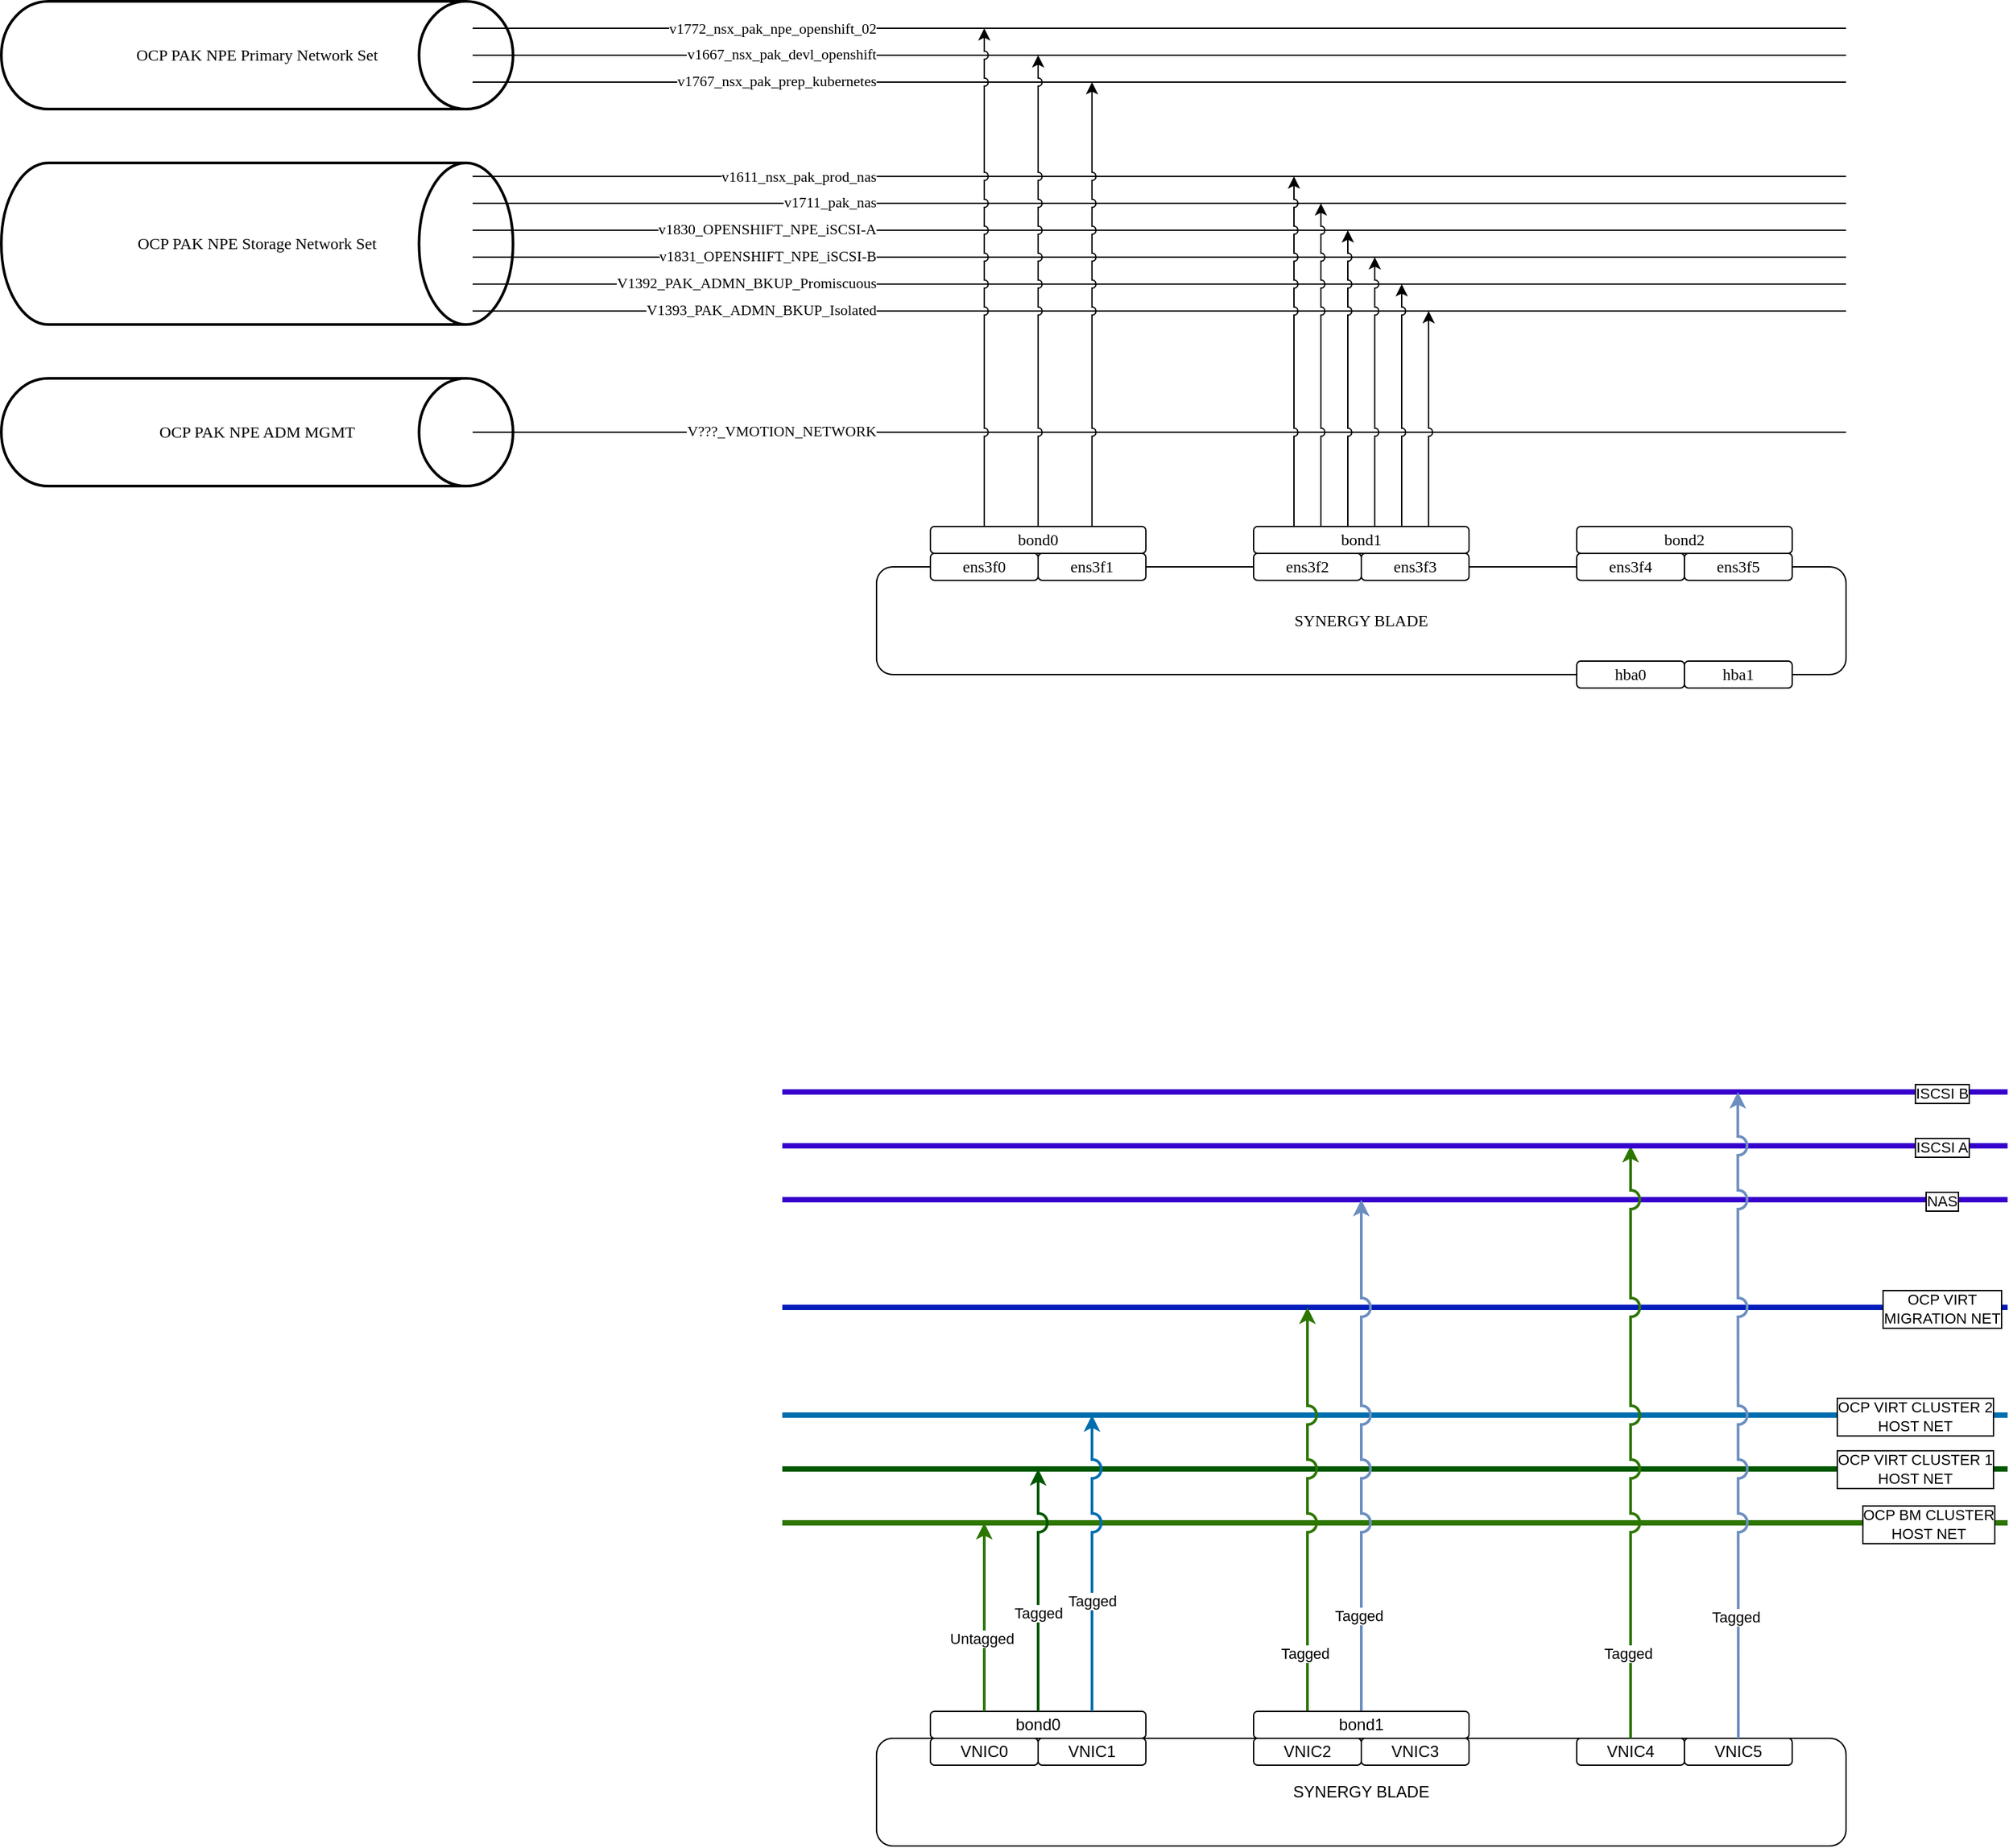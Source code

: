 <mxfile version="27.2.0">
  <diagram name="Page-1" id="nBz9LH9-IEHwwVWOcd3V">
    <mxGraphModel dx="2866" dy="2352" grid="1" gridSize="10" guides="0" tooltips="1" connect="1" arrows="1" fold="1" page="1" pageScale="1" pageWidth="1169" pageHeight="827" math="0" shadow="0">
      <root>
        <mxCell id="0" />
        <mxCell id="1" parent="0" />
        <mxCell id="daVzyOdjmqYcSzeQDN5u-6" value="OCP PAK NPE Primary Network Set" style="strokeWidth=2;html=1;shape=mxgraph.flowchart.direct_data;whiteSpace=wrap;align=center;fontFamily=Fira Mono;fontSource=https%3A%2F%2Ffonts.googleapis.com%2Fcss%3Ffamily%3DFira%2BMono;" vertex="1" parent="1">
          <mxGeometry x="-450" y="-690" width="380" height="80" as="geometry" />
        </mxCell>
        <mxCell id="daVzyOdjmqYcSzeQDN5u-3" value="" style="endArrow=none;html=1;rounded=0;strokeWidth=1;fontFamily=Fira Mono;fontSource=https%3A%2F%2Ffonts.googleapis.com%2Fcss%3Ffamily%3DFira%2BMono;" edge="1" parent="1">
          <mxGeometry width="50" height="50" relative="1" as="geometry">
            <mxPoint x="-100" y="-630" as="sourcePoint" />
            <mxPoint x="920" y="-630" as="targetPoint" />
          </mxGeometry>
        </mxCell>
        <mxCell id="daVzyOdjmqYcSzeQDN5u-13" value="v1767_nsx_pak_prep_kubernetes" style="edgeLabel;html=1;align=right;verticalAlign=middle;resizable=0;points=[];fontFamily=Fira Mono;fontSource=https%3A%2F%2Ffonts.googleapis.com%2Fcss%3Ffamily%3DFira%2BMono;labelPosition=left;verticalLabelPosition=middle;" vertex="1" connectable="0" parent="daVzyOdjmqYcSzeQDN5u-3">
          <mxGeometry x="0.002" y="1" relative="1" as="geometry">
            <mxPoint x="-211" as="offset" />
          </mxGeometry>
        </mxCell>
        <mxCell id="LU3-slNKnOnuftCBF2Lh-32" value="" style="endArrow=none;html=1;rounded=0;strokeWidth=4;fillColor=#6a00ff;strokeColor=light-dark(#3700CC,#708090);" parent="1" edge="1">
          <mxGeometry width="50" height="50" relative="1" as="geometry">
            <mxPoint x="130" y="200" as="sourcePoint" />
            <mxPoint x="1040" y="200" as="targetPoint" />
          </mxGeometry>
        </mxCell>
        <mxCell id="LU3-slNKnOnuftCBF2Lh-33" value="NAS" style="edgeLabel;html=1;align=center;verticalAlign=middle;resizable=0;points=[];labelBorderColor=default;textShadow=0;labelPosition=center;verticalLabelPosition=middle;" parent="LU3-slNKnOnuftCBF2Lh-32" vertex="1" connectable="0">
          <mxGeometry x="-0.069" y="-1" relative="1" as="geometry">
            <mxPoint x="437" as="offset" />
          </mxGeometry>
        </mxCell>
        <mxCell id="daVzyOdjmqYcSzeQDN5u-7" value="" style="endArrow=none;html=1;rounded=0;strokeWidth=1;fontFamily=Fira Mono;fontSource=https%3A%2F%2Ffonts.googleapis.com%2Fcss%3Ffamily%3DFira%2BMono;" edge="1" parent="1">
          <mxGeometry width="50" height="50" relative="1" as="geometry">
            <mxPoint x="-100" y="-650" as="sourcePoint" />
            <mxPoint x="920" y="-650" as="targetPoint" />
          </mxGeometry>
        </mxCell>
        <mxCell id="daVzyOdjmqYcSzeQDN5u-11" value="v1667_nsx_pak_devl_openshift" style="edgeLabel;html=1;align=right;verticalAlign=middle;resizable=0;points=[];labelPosition=left;verticalLabelPosition=middle;fontFamily=Fira Mono;fontSource=https%3A%2F%2Ffonts.googleapis.com%2Fcss%3Ffamily%3DFira%2BMono;" vertex="1" connectable="0" parent="daVzyOdjmqYcSzeQDN5u-7">
          <mxGeometry x="-0.021" y="1" relative="1" as="geometry">
            <mxPoint x="-199" as="offset" />
          </mxGeometry>
        </mxCell>
        <mxCell id="LU3-slNKnOnuftCBF2Lh-29" value="" style="endArrow=none;html=1;rounded=0;strokeWidth=4;fillColor=#0050ef;strokeColor=light-dark(#001DBC,#FF8C00);" parent="1" edge="1">
          <mxGeometry width="50" height="50" relative="1" as="geometry">
            <mxPoint x="130" y="280" as="sourcePoint" />
            <mxPoint x="1040" y="280" as="targetPoint" />
          </mxGeometry>
        </mxCell>
        <mxCell id="LU3-slNKnOnuftCBF2Lh-30" value="OCP VIRT&lt;div&gt;MIGRATION&lt;span style=&quot;background-color: light-dark(#ffffff, var(--ge-dark-color, #121212)); color: light-dark(rgb(0, 0, 0), rgb(255, 255, 255));&quot;&gt;&amp;nbsp;NET&lt;/span&gt;&lt;/div&gt;" style="edgeLabel;html=1;align=center;verticalAlign=middle;resizable=0;points=[];labelBorderColor=default;textShadow=0;labelPosition=center;verticalLabelPosition=middle;" parent="LU3-slNKnOnuftCBF2Lh-29" vertex="1" connectable="0">
          <mxGeometry x="-0.069" y="-1" relative="1" as="geometry">
            <mxPoint x="437" as="offset" />
          </mxGeometry>
        </mxCell>
        <mxCell id="daVzyOdjmqYcSzeQDN5u-8" value="" style="endArrow=none;html=1;rounded=0;strokeWidth=1;fontFamily=Fira Mono;fontSource=https%3A%2F%2Ffonts.googleapis.com%2Fcss%3Ffamily%3DFira%2BMono;labelPosition=center;verticalLabelPosition=middle;align=center;verticalAlign=middle;" edge="1" parent="1">
          <mxGeometry width="50" height="50" relative="1" as="geometry">
            <mxPoint x="-100" y="-670" as="sourcePoint" />
            <mxPoint x="920" y="-670" as="targetPoint" />
          </mxGeometry>
        </mxCell>
        <mxCell id="daVzyOdjmqYcSzeQDN5u-10" value="v1772_nsx_pak_npe_openshift_02" style="edgeLabel;html=1;align=right;verticalAlign=middle;resizable=0;points=[];labelPosition=left;verticalLabelPosition=middle;fontFamily=Fira Mono;fontSource=https%3A%2F%2Ffonts.googleapis.com%2Fcss%3Ffamily%3DFira%2BMono;" vertex="1" connectable="0" parent="daVzyOdjmqYcSzeQDN5u-8">
          <mxGeometry x="-0.047" y="3" relative="1" as="geometry">
            <mxPoint x="-186" y="3" as="offset" />
          </mxGeometry>
        </mxCell>
        <mxCell id="LU3-slNKnOnuftCBF2Lh-27" value="" style="endArrow=none;html=1;rounded=0;strokeWidth=4;fillColor=#1ba1e2;strokeColor=light-dark(#006EAF,#BA55D3);" parent="1" edge="1">
          <mxGeometry width="50" height="50" relative="1" as="geometry">
            <mxPoint x="130" y="360" as="sourcePoint" />
            <mxPoint x="1040" y="360" as="targetPoint" />
          </mxGeometry>
        </mxCell>
        <mxCell id="LU3-slNKnOnuftCBF2Lh-28" value="OCP VIRT CLUSTER 2&lt;div&gt;HOST NET&lt;/div&gt;" style="edgeLabel;html=1;align=center;verticalAlign=middle;resizable=0;points=[];labelBorderColor=default;textShadow=0;labelPosition=center;verticalLabelPosition=middle;" parent="LU3-slNKnOnuftCBF2Lh-27" vertex="1" connectable="0">
          <mxGeometry x="-0.069" y="-1" relative="1" as="geometry">
            <mxPoint x="417" as="offset" />
          </mxGeometry>
        </mxCell>
        <mxCell id="daVzyOdjmqYcSzeQDN5u-39" value="OCP PAK NPE Storage Network Set" style="strokeWidth=2;html=1;shape=mxgraph.flowchart.direct_data;whiteSpace=wrap;align=center;fontFamily=Fira Mono;fontSource=https%3A%2F%2Ffonts.googleapis.com%2Fcss%3Ffamily%3DFira%2BMono;" vertex="1" parent="1">
          <mxGeometry x="-450" y="-570" width="380" height="120" as="geometry" />
        </mxCell>
        <mxCell id="daVzyOdjmqYcSzeQDN5u-40" value="" style="endArrow=none;html=1;rounded=0;strokeWidth=1;fontFamily=Fira Mono;fontSource=https%3A%2F%2Ffonts.googleapis.com%2Fcss%3Ffamily%3DFira%2BMono;" edge="1" parent="1">
          <mxGeometry width="50" height="50" relative="1" as="geometry">
            <mxPoint x="-100" y="-520" as="sourcePoint" />
            <mxPoint x="920" y="-520" as="targetPoint" />
          </mxGeometry>
        </mxCell>
        <mxCell id="daVzyOdjmqYcSzeQDN5u-41" value="v1830_OPENSHIFT_NPE_iSCSI-A" style="edgeLabel;html=1;align=right;verticalAlign=middle;resizable=0;points=[];fontFamily=Fira Mono;fontSource=https%3A%2F%2Ffonts.googleapis.com%2Fcss%3Ffamily%3DFira%2BMono;labelPosition=left;verticalLabelPosition=middle;" vertex="1" connectable="0" parent="daVzyOdjmqYcSzeQDN5u-40">
          <mxGeometry x="0.002" y="1" relative="1" as="geometry">
            <mxPoint x="-211" as="offset" />
          </mxGeometry>
        </mxCell>
        <mxCell id="LU3-slNKnOnuftCBF2Lh-25" value="" style="endArrow=none;html=1;rounded=0;strokeWidth=4;fillColor=#008a00;strokeColor=light-dark(#005700,#3CB371);" parent="1" edge="1">
          <mxGeometry width="50" height="50" relative="1" as="geometry">
            <mxPoint x="130" y="400" as="sourcePoint" />
            <mxPoint x="1040" y="400" as="targetPoint" />
          </mxGeometry>
        </mxCell>
        <mxCell id="LU3-slNKnOnuftCBF2Lh-26" value="OCP VIRT CLUSTER 1&lt;div&gt;HOST NET&lt;/div&gt;" style="edgeLabel;html=1;align=center;verticalAlign=middle;resizable=0;points=[];labelBorderColor=default;textShadow=0;labelPosition=center;verticalLabelPosition=middle;" parent="LU3-slNKnOnuftCBF2Lh-25" vertex="1" connectable="0">
          <mxGeometry x="-0.069" y="-1" relative="1" as="geometry">
            <mxPoint x="417" y="-1" as="offset" />
          </mxGeometry>
        </mxCell>
        <mxCell id="daVzyOdjmqYcSzeQDN5u-42" value="" style="endArrow=none;html=1;rounded=0;strokeWidth=1;" edge="1" parent="1">
          <mxGeometry width="50" height="50" relative="1" as="geometry">
            <mxPoint x="-100" y="-540" as="sourcePoint" />
            <mxPoint x="920" y="-540" as="targetPoint" />
          </mxGeometry>
        </mxCell>
        <mxCell id="daVzyOdjmqYcSzeQDN5u-43" value="v1711_pak_nas" style="edgeLabel;html=1;align=right;verticalAlign=middle;resizable=0;points=[];labelPosition=left;verticalLabelPosition=middle;fontFamily=Fira Mono;fontSource=https%3A%2F%2Ffonts.googleapis.com%2Fcss%3Ffamily%3DFira%2BMono;" vertex="1" connectable="0" parent="daVzyOdjmqYcSzeQDN5u-42">
          <mxGeometry x="-0.021" y="1" relative="1" as="geometry">
            <mxPoint x="-199" as="offset" />
          </mxGeometry>
        </mxCell>
        <mxCell id="LU3-slNKnOnuftCBF2Lh-23" value="" style="endArrow=none;html=1;rounded=0;strokeWidth=4;orthogonal=0;fillColor=#60a917;strokeColor=light-dark(#2D7600,#4682B4);" parent="1" edge="1">
          <mxGeometry width="50" height="50" relative="1" as="geometry">
            <mxPoint x="130" y="440" as="sourcePoint" />
            <mxPoint x="1040" y="440" as="targetPoint" />
          </mxGeometry>
        </mxCell>
        <mxCell id="LU3-slNKnOnuftCBF2Lh-24" value="OCP BM CLUSTER&lt;div&gt;HOST NET&lt;/div&gt;" style="edgeLabel;html=1;align=center;verticalAlign=middle;resizable=0;points=[];labelBorderColor=default;" parent="LU3-slNKnOnuftCBF2Lh-23" vertex="1" connectable="0">
          <mxGeometry x="-0.069" y="-1" relative="1" as="geometry">
            <mxPoint x="427" as="offset" />
          </mxGeometry>
        </mxCell>
        <mxCell id="daVzyOdjmqYcSzeQDN5u-44" value="" style="endArrow=none;html=1;rounded=0;strokeWidth=1;fontFamily=Fira Mono;fontSource=https%3A%2F%2Ffonts.googleapis.com%2Fcss%3Ffamily%3DFira%2BMono;" edge="1" parent="1">
          <mxGeometry width="50" height="50" relative="1" as="geometry">
            <mxPoint x="-100" y="-560" as="sourcePoint" />
            <mxPoint x="920" y="-560" as="targetPoint" />
          </mxGeometry>
        </mxCell>
        <mxCell id="daVzyOdjmqYcSzeQDN5u-45" value="v1611_nsx_pak_prod_nas" style="edgeLabel;html=1;align=right;verticalAlign=middle;resizable=0;points=[];labelPosition=left;verticalLabelPosition=middle;fontFamily=Fira Mono;fontSource=https%3A%2F%2Ffonts.googleapis.com%2Fcss%3Ffamily%3DFira%2BMono;" vertex="1" connectable="0" parent="daVzyOdjmqYcSzeQDN5u-44">
          <mxGeometry x="-0.047" y="3" relative="1" as="geometry">
            <mxPoint x="-186" y="3" as="offset" />
          </mxGeometry>
        </mxCell>
        <mxCell id="LU3-slNKnOnuftCBF2Lh-12" value="" style="group" parent="1" vertex="1" connectable="0">
          <mxGeometry x="200" y="580" width="720" height="100" as="geometry" />
        </mxCell>
        <mxCell id="LU3-slNKnOnuftCBF2Lh-2" value="SYNERGY BLADE" style="rounded=1;whiteSpace=wrap;html=1;" parent="LU3-slNKnOnuftCBF2Lh-12" vertex="1">
          <mxGeometry y="20" width="720" height="80" as="geometry" />
        </mxCell>
        <mxCell id="LU3-slNKnOnuftCBF2Lh-6" value="" style="group" parent="LU3-slNKnOnuftCBF2Lh-12" vertex="1" connectable="0">
          <mxGeometry x="40" width="160" height="40" as="geometry" />
        </mxCell>
        <mxCell id="LU3-slNKnOnuftCBF2Lh-3" value="VNIC0" style="rounded=1;whiteSpace=wrap;html=1;" parent="LU3-slNKnOnuftCBF2Lh-6" vertex="1">
          <mxGeometry y="20" width="80" height="20" as="geometry" />
        </mxCell>
        <mxCell id="LU3-slNKnOnuftCBF2Lh-4" value="VNIC1" style="rounded=1;whiteSpace=wrap;html=1;" parent="LU3-slNKnOnuftCBF2Lh-6" vertex="1">
          <mxGeometry x="80" y="20" width="80" height="20" as="geometry" />
        </mxCell>
        <mxCell id="LU3-slNKnOnuftCBF2Lh-5" value="bond0" style="rounded=1;whiteSpace=wrap;html=1;" parent="LU3-slNKnOnuftCBF2Lh-6" vertex="1">
          <mxGeometry width="160" height="20" as="geometry" />
        </mxCell>
        <mxCell id="LU3-slNKnOnuftCBF2Lh-7" value="" style="group" parent="LU3-slNKnOnuftCBF2Lh-12" vertex="1" connectable="0">
          <mxGeometry x="280" width="160" height="40" as="geometry" />
        </mxCell>
        <mxCell id="LU3-slNKnOnuftCBF2Lh-8" value="VNIC2" style="rounded=1;whiteSpace=wrap;html=1;" parent="LU3-slNKnOnuftCBF2Lh-7" vertex="1">
          <mxGeometry y="20" width="80" height="20" as="geometry" />
        </mxCell>
        <mxCell id="LU3-slNKnOnuftCBF2Lh-9" value="VNIC3" style="rounded=1;whiteSpace=wrap;html=1;" parent="LU3-slNKnOnuftCBF2Lh-7" vertex="1">
          <mxGeometry x="80" y="20" width="80" height="20" as="geometry" />
        </mxCell>
        <mxCell id="LU3-slNKnOnuftCBF2Lh-31" style="edgeStyle=orthogonalEdgeStyle;rounded=0;orthogonalLoop=1;jettySize=auto;html=1;exitX=0.25;exitY=0;exitDx=0;exitDy=0;strokeWidth=2;jumpStyle=arc;jumpSize=12;fillColor=#0050ef;strokeColor=light-dark(#2D7600,#FF8C00);" parent="LU3-slNKnOnuftCBF2Lh-7" source="LU3-slNKnOnuftCBF2Lh-10" edge="1">
          <mxGeometry relative="1" as="geometry">
            <mxPoint x="40" y="-300" as="targetPoint" />
          </mxGeometry>
        </mxCell>
        <mxCell id="LU3-slNKnOnuftCBF2Lh-37" value="Tagged" style="edgeLabel;html=1;align=center;verticalAlign=middle;resizable=0;points=[];" parent="LU3-slNKnOnuftCBF2Lh-31" vertex="1" connectable="0">
          <mxGeometry x="-0.714" y="2" relative="1" as="geometry">
            <mxPoint as="offset" />
          </mxGeometry>
        </mxCell>
        <mxCell id="LU3-slNKnOnuftCBF2Lh-34" style="edgeStyle=orthogonalEdgeStyle;rounded=0;orthogonalLoop=1;jettySize=auto;html=1;exitX=0.5;exitY=0;exitDx=0;exitDy=0;strokeWidth=2;jumpStyle=arc;jumpSize=12;fillColor=#dae8fc;strokeColor=light-dark(#6C8EBF,#708090);gradientColor=#7ea6e0;" parent="LU3-slNKnOnuftCBF2Lh-7" source="LU3-slNKnOnuftCBF2Lh-10" edge="1">
          <mxGeometry relative="1" as="geometry">
            <mxPoint x="80" y="-380" as="targetPoint" />
          </mxGeometry>
        </mxCell>
        <mxCell id="LU3-slNKnOnuftCBF2Lh-38" value="Tagged" style="edgeLabel;html=1;align=center;verticalAlign=middle;resizable=0;points=[];" parent="LU3-slNKnOnuftCBF2Lh-34" vertex="1" connectable="0">
          <mxGeometry x="-0.626" y="2" relative="1" as="geometry">
            <mxPoint as="offset" />
          </mxGeometry>
        </mxCell>
        <mxCell id="LU3-slNKnOnuftCBF2Lh-10" value="bond1" style="rounded=1;whiteSpace=wrap;html=1;" parent="LU3-slNKnOnuftCBF2Lh-7" vertex="1">
          <mxGeometry width="160" height="20" as="geometry" />
        </mxCell>
        <mxCell id="LU3-slNKnOnuftCBF2Lh-40" value="VNIC4" style="rounded=1;whiteSpace=wrap;html=1;container=0;" parent="LU3-slNKnOnuftCBF2Lh-12" vertex="1">
          <mxGeometry x="520" y="20" width="80" height="20" as="geometry" />
        </mxCell>
        <mxCell id="LU3-slNKnOnuftCBF2Lh-41" value="VNIC5" style="rounded=1;whiteSpace=wrap;html=1;container=0;" parent="LU3-slNKnOnuftCBF2Lh-12" vertex="1">
          <mxGeometry x="600" y="20" width="80" height="20" as="geometry" />
        </mxCell>
        <mxCell id="LU3-slNKnOnuftCBF2Lh-42" style="edgeStyle=orthogonalEdgeStyle;rounded=0;orthogonalLoop=1;jettySize=auto;html=1;exitX=0.5;exitY=0;exitDx=0;exitDy=0;strokeWidth=2;jumpStyle=arc;jumpSize=12;fillColor=#0050ef;strokeColor=light-dark(#2D7600,#DC143C);" parent="LU3-slNKnOnuftCBF2Lh-12" source="LU3-slNKnOnuftCBF2Lh-40" edge="1">
          <mxGeometry relative="1" as="geometry">
            <mxPoint x="560" y="-420" as="targetPoint" />
            <mxPoint x="560" as="sourcePoint" />
          </mxGeometry>
        </mxCell>
        <mxCell id="LU3-slNKnOnuftCBF2Lh-43" value="Tagged" style="edgeLabel;html=1;align=center;verticalAlign=middle;resizable=0;points=[];" parent="LU3-slNKnOnuftCBF2Lh-42" vertex="1" connectable="0">
          <mxGeometry x="-0.714" y="2" relative="1" as="geometry">
            <mxPoint as="offset" />
          </mxGeometry>
        </mxCell>
        <mxCell id="daVzyOdjmqYcSzeQDN5u-46" value="" style="endArrow=none;html=1;rounded=0;strokeWidth=1;fontFamily=Fira Mono;fontSource=https%3A%2F%2Ffonts.googleapis.com%2Fcss%3Ffamily%3DFira%2BMono;" edge="1" parent="1">
          <mxGeometry width="50" height="50" relative="1" as="geometry">
            <mxPoint x="-100" y="-500" as="sourcePoint" />
            <mxPoint x="920" y="-500" as="targetPoint" />
          </mxGeometry>
        </mxCell>
        <mxCell id="daVzyOdjmqYcSzeQDN5u-47" value="v1831_OPENSHIFT_NPE_iSCSI-B" style="edgeLabel;html=1;align=right;verticalAlign=middle;resizable=0;points=[];fontFamily=Fira Mono;fontSource=https%3A%2F%2Ffonts.googleapis.com%2Fcss%3Ffamily%3DFira%2BMono;labelPosition=left;verticalLabelPosition=middle;" vertex="1" connectable="0" parent="daVzyOdjmqYcSzeQDN5u-46">
          <mxGeometry x="0.002" y="1" relative="1" as="geometry">
            <mxPoint x="-211" as="offset" />
          </mxGeometry>
        </mxCell>
        <mxCell id="LU3-slNKnOnuftCBF2Lh-14" style="edgeStyle=orthogonalEdgeStyle;rounded=0;orthogonalLoop=1;jettySize=auto;html=1;exitX=0.25;exitY=0;exitDx=0;exitDy=0;strokeWidth=2;jumpStyle=arc;fillColor=#60a917;strokeColor=light-dark(#2D7600,#4682B4);" parent="1" source="LU3-slNKnOnuftCBF2Lh-5" edge="1">
          <mxGeometry relative="1" as="geometry">
            <mxPoint x="280" y="440" as="targetPoint" />
          </mxGeometry>
        </mxCell>
        <mxCell id="LU3-slNKnOnuftCBF2Lh-15" value="Untagged" style="edgeLabel;html=1;align=center;verticalAlign=middle;resizable=0;points=[];fillOpacity=0;" parent="LU3-slNKnOnuftCBF2Lh-14" vertex="1" connectable="0">
          <mxGeometry x="-0.227" y="2" relative="1" as="geometry">
            <mxPoint as="offset" />
          </mxGeometry>
        </mxCell>
        <mxCell id="daVzyOdjmqYcSzeQDN5u-48" value="" style="endArrow=none;html=1;rounded=0;strokeWidth=1;fontFamily=Fira Mono;fontSource=https%3A%2F%2Ffonts.googleapis.com%2Fcss%3Ffamily%3DFira%2BMono;" edge="1" parent="1">
          <mxGeometry width="50" height="50" relative="1" as="geometry">
            <mxPoint x="-100" y="-480" as="sourcePoint" />
            <mxPoint x="920" y="-480" as="targetPoint" />
          </mxGeometry>
        </mxCell>
        <mxCell id="daVzyOdjmqYcSzeQDN5u-49" value="V1392_PAK_ADMN_BKUP_Promiscuous" style="edgeLabel;html=1;align=right;verticalAlign=middle;resizable=0;points=[];fontFamily=Fira Mono;fontSource=https%3A%2F%2Ffonts.googleapis.com%2Fcss%3Ffamily%3DFira%2BMono;labelPosition=left;verticalLabelPosition=middle;" vertex="1" connectable="0" parent="daVzyOdjmqYcSzeQDN5u-48">
          <mxGeometry x="0.002" y="1" relative="1" as="geometry">
            <mxPoint x="-211" as="offset" />
          </mxGeometry>
        </mxCell>
        <mxCell id="LU3-slNKnOnuftCBF2Lh-17" style="edgeStyle=orthogonalEdgeStyle;rounded=0;orthogonalLoop=1;jettySize=auto;html=1;exitX=0.5;exitY=0;exitDx=0;exitDy=0;strokeWidth=2;jumpStyle=arc;jumpSize=12;fillColor=#008a00;strokeColor=light-dark(#005700,#3CB371);" parent="1" source="LU3-slNKnOnuftCBF2Lh-5" edge="1">
          <mxGeometry relative="1" as="geometry">
            <mxPoint x="320" y="400" as="targetPoint" />
          </mxGeometry>
        </mxCell>
        <mxCell id="LU3-slNKnOnuftCBF2Lh-18" value="Tagged" style="edgeLabel;html=1;align=center;verticalAlign=middle;resizable=0;points=[];" parent="LU3-slNKnOnuftCBF2Lh-17" vertex="1" connectable="0">
          <mxGeometry x="-0.187" relative="1" as="geometry">
            <mxPoint as="offset" />
          </mxGeometry>
        </mxCell>
        <mxCell id="daVzyOdjmqYcSzeQDN5u-50" value="" style="endArrow=none;html=1;rounded=0;strokeWidth=1;fontFamily=Fira Mono;fontSource=https%3A%2F%2Ffonts.googleapis.com%2Fcss%3Ffamily%3DFira%2BMono;" edge="1" parent="1">
          <mxGeometry width="50" height="50" relative="1" as="geometry">
            <mxPoint x="-100" y="-460" as="sourcePoint" />
            <mxPoint x="920" y="-460" as="targetPoint" />
          </mxGeometry>
        </mxCell>
        <mxCell id="daVzyOdjmqYcSzeQDN5u-51" value="V1393_PAK_ADMN_BKUP_Isolated" style="edgeLabel;html=1;align=right;verticalAlign=middle;resizable=0;points=[];fontFamily=Fira Mono;fontSource=https%3A%2F%2Ffonts.googleapis.com%2Fcss%3Ffamily%3DFira%2BMono;labelPosition=left;verticalLabelPosition=middle;" vertex="1" connectable="0" parent="daVzyOdjmqYcSzeQDN5u-50">
          <mxGeometry x="0.002" y="1" relative="1" as="geometry">
            <mxPoint x="-211" as="offset" />
          </mxGeometry>
        </mxCell>
        <mxCell id="LU3-slNKnOnuftCBF2Lh-20" style="edgeStyle=orthogonalEdgeStyle;rounded=0;orthogonalLoop=1;jettySize=auto;html=1;exitX=0.75;exitY=0;exitDx=0;exitDy=0;strokeWidth=2;jumpStyle=arc;jumpSize=12;fillColor=#1ba1e2;strokeColor=light-dark(#006EAF,#BA55D3);" parent="1" source="LU3-slNKnOnuftCBF2Lh-5" edge="1">
          <mxGeometry relative="1" as="geometry">
            <mxPoint x="360" y="360" as="targetPoint" />
          </mxGeometry>
        </mxCell>
        <mxCell id="LU3-slNKnOnuftCBF2Lh-21" value="Tagged" style="edgeLabel;html=1;align=center;verticalAlign=middle;resizable=0;points=[];" parent="LU3-slNKnOnuftCBF2Lh-20" vertex="1" connectable="0">
          <mxGeometry x="-0.254" relative="1" as="geometry">
            <mxPoint as="offset" />
          </mxGeometry>
        </mxCell>
        <mxCell id="daVzyOdjmqYcSzeQDN5u-52" value="OCP PAK NPE ADM MGMT" style="strokeWidth=2;html=1;shape=mxgraph.flowchart.direct_data;whiteSpace=wrap;align=center;fontFamily=Fira Mono;fontSource=https%3A%2F%2Ffonts.googleapis.com%2Fcss%3Ffamily%3DFira%2BMono;" vertex="1" parent="1">
          <mxGeometry x="-450" y="-410" width="380" height="80" as="geometry" />
        </mxCell>
        <mxCell id="daVzyOdjmqYcSzeQDN5u-55" value="" style="endArrow=none;html=1;rounded=0;strokeWidth=1;fontFamily=Fira Mono;fontSource=https%3A%2F%2Ffonts.googleapis.com%2Fcss%3Ffamily%3DFira%2BMono;" edge="1" parent="1">
          <mxGeometry width="50" height="50" relative="1" as="geometry">
            <mxPoint x="-100" y="-370" as="sourcePoint" />
            <mxPoint x="920" y="-370" as="targetPoint" />
          </mxGeometry>
        </mxCell>
        <mxCell id="daVzyOdjmqYcSzeQDN5u-56" value="V???_VMOTION_NETWORK" style="edgeLabel;html=1;align=right;verticalAlign=middle;resizable=0;points=[];labelPosition=left;verticalLabelPosition=middle;fontFamily=Fira Mono;fontSource=https%3A%2F%2Ffonts.googleapis.com%2Fcss%3Ffamily%3DFira%2BMono;" vertex="1" connectable="0" parent="daVzyOdjmqYcSzeQDN5u-55">
          <mxGeometry x="-0.021" y="1" relative="1" as="geometry">
            <mxPoint x="-199" as="offset" />
          </mxGeometry>
        </mxCell>
        <mxCell id="LU3-slNKnOnuftCBF2Lh-47" value="" style="endArrow=none;html=1;rounded=0;strokeWidth=4;fillColor=#6a00ff;strokeColor=light-dark(#3700CC,#DC143C);" parent="1" edge="1">
          <mxGeometry width="50" height="50" relative="1" as="geometry">
            <mxPoint x="130" y="160" as="sourcePoint" />
            <mxPoint x="1040" y="160" as="targetPoint" />
          </mxGeometry>
        </mxCell>
        <mxCell id="LU3-slNKnOnuftCBF2Lh-48" value="ISCSI A" style="edgeLabel;html=1;align=center;verticalAlign=middle;resizable=0;points=[];labelBorderColor=default;textShadow=0;labelPosition=center;verticalLabelPosition=middle;" parent="LU3-slNKnOnuftCBF2Lh-47" vertex="1" connectable="0">
          <mxGeometry x="-0.069" y="-1" relative="1" as="geometry">
            <mxPoint x="437" as="offset" />
          </mxGeometry>
        </mxCell>
        <mxCell id="LU3-slNKnOnuftCBF2Lh-49" value="" style="endArrow=none;html=1;rounded=0;strokeWidth=4;fillColor=#6a00ff;strokeColor=light-dark(#3700CC,#4169E1);" parent="1" edge="1">
          <mxGeometry width="50" height="50" relative="1" as="geometry">
            <mxPoint x="130" y="120" as="sourcePoint" />
            <mxPoint x="1040" y="120" as="targetPoint" />
          </mxGeometry>
        </mxCell>
        <mxCell id="LU3-slNKnOnuftCBF2Lh-50" value="ISCSI B" style="edgeLabel;html=1;align=center;verticalAlign=middle;resizable=0;points=[];labelBorderColor=default;textShadow=0;labelPosition=center;verticalLabelPosition=middle;" parent="LU3-slNKnOnuftCBF2Lh-49" vertex="1" connectable="0">
          <mxGeometry x="-0.069" y="-1" relative="1" as="geometry">
            <mxPoint x="437" as="offset" />
          </mxGeometry>
        </mxCell>
        <mxCell id="LU3-slNKnOnuftCBF2Lh-44" style="edgeStyle=orthogonalEdgeStyle;rounded=0;orthogonalLoop=1;jettySize=auto;html=1;exitX=0.5;exitY=0;exitDx=0;exitDy=0;strokeWidth=2;jumpStyle=arc;jumpSize=12;fillColor=#dae8fc;strokeColor=light-dark(#6C8EBF,#4169E1);gradientColor=#7ea6e0;" parent="1" source="LU3-slNKnOnuftCBF2Lh-41" edge="1">
          <mxGeometry relative="1" as="geometry">
            <mxPoint x="839.619" y="120" as="targetPoint" />
            <mxPoint x="839.86" y="580" as="sourcePoint" />
          </mxGeometry>
        </mxCell>
        <mxCell id="LU3-slNKnOnuftCBF2Lh-45" value="Tagged" style="edgeLabel;html=1;align=center;verticalAlign=middle;resizable=0;points=[];" parent="LU3-slNKnOnuftCBF2Lh-44" vertex="1" connectable="0">
          <mxGeometry x="-0.626" y="2" relative="1" as="geometry">
            <mxPoint as="offset" />
          </mxGeometry>
        </mxCell>
        <mxCell id="daVzyOdjmqYcSzeQDN5u-61" style="edgeStyle=orthogonalEdgeStyle;rounded=0;orthogonalLoop=1;jettySize=auto;html=1;exitX=0.25;exitY=0;exitDx=0;exitDy=0;jumpStyle=arc;" edge="1" parent="1" source="daVzyOdjmqYcSzeQDN5u-20">
          <mxGeometry relative="1" as="geometry">
            <mxPoint x="280" y="-670" as="targetPoint" />
          </mxGeometry>
        </mxCell>
        <mxCell id="daVzyOdjmqYcSzeQDN5u-62" style="edgeStyle=orthogonalEdgeStyle;rounded=0;orthogonalLoop=1;jettySize=auto;html=1;exitX=0.5;exitY=0;exitDx=0;exitDy=0;jumpStyle=arc;" edge="1" parent="1" source="daVzyOdjmqYcSzeQDN5u-20">
          <mxGeometry relative="1" as="geometry">
            <mxPoint x="320" y="-650" as="targetPoint" />
          </mxGeometry>
        </mxCell>
        <mxCell id="daVzyOdjmqYcSzeQDN5u-63" style="edgeStyle=orthogonalEdgeStyle;rounded=0;orthogonalLoop=1;jettySize=auto;html=1;exitX=0.75;exitY=0;exitDx=0;exitDy=0;jumpStyle=arc;" edge="1" parent="1" source="daVzyOdjmqYcSzeQDN5u-20">
          <mxGeometry relative="1" as="geometry">
            <mxPoint x="360" y="-630" as="targetPoint" />
          </mxGeometry>
        </mxCell>
        <mxCell id="daVzyOdjmqYcSzeQDN5u-64" value="" style="group" vertex="1" connectable="0" parent="1">
          <mxGeometry x="200" y="-300" width="720" height="120" as="geometry" />
        </mxCell>
        <mxCell id="daVzyOdjmqYcSzeQDN5u-16" value="SYNERGY BLADE" style="rounded=1;whiteSpace=wrap;html=1;fontFamily=Fira Mono;fontSource=https%3A%2F%2Ffonts.googleapis.com%2Fcss%3Ffamily%3DFira%2BMono;container=0;" vertex="1" parent="daVzyOdjmqYcSzeQDN5u-64">
          <mxGeometry y="30" width="720" height="80" as="geometry" />
        </mxCell>
        <mxCell id="daVzyOdjmqYcSzeQDN5u-29" value="ens3f4" style="rounded=1;whiteSpace=wrap;html=1;container=0;fontFamily=Fira Mono;fontSource=https%3A%2F%2Ffonts.googleapis.com%2Fcss%3Ffamily%3DFira%2BMono;" vertex="1" parent="daVzyOdjmqYcSzeQDN5u-64">
          <mxGeometry x="520" y="20" width="80" height="20" as="geometry" />
        </mxCell>
        <mxCell id="daVzyOdjmqYcSzeQDN5u-30" value="ens3f5" style="rounded=1;whiteSpace=wrap;html=1;container=0;fontFamily=Fira Mono;fontSource=https%3A%2F%2Ffonts.googleapis.com%2Fcss%3Ffamily%3DFira%2BMono;" vertex="1" parent="daVzyOdjmqYcSzeQDN5u-64">
          <mxGeometry x="600" y="20" width="80" height="20" as="geometry" />
        </mxCell>
        <mxCell id="daVzyOdjmqYcSzeQDN5u-18" value="ens3f0" style="rounded=1;whiteSpace=wrap;html=1;fontFamily=Fira Mono;fontSource=https%3A%2F%2Ffonts.googleapis.com%2Fcss%3Ffamily%3DFira%2BMono;container=0;" vertex="1" parent="daVzyOdjmqYcSzeQDN5u-64">
          <mxGeometry x="40" y="20" width="80" height="20" as="geometry" />
        </mxCell>
        <mxCell id="daVzyOdjmqYcSzeQDN5u-19" value="ens3f1" style="rounded=1;whiteSpace=wrap;html=1;fontFamily=Fira Mono;fontSource=https%3A%2F%2Ffonts.googleapis.com%2Fcss%3Ffamily%3DFira%2BMono;container=0;" vertex="1" parent="daVzyOdjmqYcSzeQDN5u-64">
          <mxGeometry x="120" y="20" width="80" height="20" as="geometry" />
        </mxCell>
        <mxCell id="daVzyOdjmqYcSzeQDN5u-20" value="bond0" style="rounded=1;whiteSpace=wrap;html=1;fontFamily=Fira Mono;fontSource=https%3A%2F%2Ffonts.googleapis.com%2Fcss%3Ffamily%3DFira%2BMono;container=0;" vertex="1" parent="daVzyOdjmqYcSzeQDN5u-64">
          <mxGeometry x="40" width="160" height="20" as="geometry" />
        </mxCell>
        <mxCell id="daVzyOdjmqYcSzeQDN5u-22" value="ens3f2" style="rounded=1;whiteSpace=wrap;html=1;fontFamily=Fira Mono;fontSource=https%3A%2F%2Ffonts.googleapis.com%2Fcss%3Ffamily%3DFira%2BMono;container=0;" vertex="1" parent="daVzyOdjmqYcSzeQDN5u-64">
          <mxGeometry x="280" y="20" width="80" height="20" as="geometry" />
        </mxCell>
        <mxCell id="daVzyOdjmqYcSzeQDN5u-23" value="ens3f3" style="rounded=1;whiteSpace=wrap;html=1;fontFamily=Fira Mono;fontSource=https%3A%2F%2Ffonts.googleapis.com%2Fcss%3Ffamily%3DFira%2BMono;container=0;" vertex="1" parent="daVzyOdjmqYcSzeQDN5u-64">
          <mxGeometry x="360" y="20" width="80" height="20" as="geometry" />
        </mxCell>
        <mxCell id="daVzyOdjmqYcSzeQDN5u-28" value="bond1" style="rounded=1;whiteSpace=wrap;html=1;fontFamily=Fira Mono;fontSource=https%3A%2F%2Ffonts.googleapis.com%2Fcss%3Ffamily%3DFira%2BMono;container=0;" vertex="1" parent="daVzyOdjmqYcSzeQDN5u-64">
          <mxGeometry x="280" width="160" height="20" as="geometry" />
        </mxCell>
        <mxCell id="daVzyOdjmqYcSzeQDN5u-34" value="bond2" style="rounded=1;whiteSpace=wrap;html=1;fontFamily=Fira Mono;fontSource=https%3A%2F%2Ffonts.googleapis.com%2Fcss%3Ffamily%3DFira%2BMono;container=0;" vertex="1" parent="daVzyOdjmqYcSzeQDN5u-64">
          <mxGeometry x="520" width="160" height="20" as="geometry" />
        </mxCell>
        <mxCell id="daVzyOdjmqYcSzeQDN5u-35" value="hba0" style="rounded=1;whiteSpace=wrap;html=1;container=0;fontFamily=Fira Mono;fontSource=https%3A%2F%2Ffonts.googleapis.com%2Fcss%3Ffamily%3DFira%2BMono;" vertex="1" parent="daVzyOdjmqYcSzeQDN5u-64">
          <mxGeometry x="520" y="100" width="80" height="20" as="geometry" />
        </mxCell>
        <mxCell id="daVzyOdjmqYcSzeQDN5u-36" value="hba1" style="rounded=1;whiteSpace=wrap;html=1;container=0;fontFamily=Fira Mono;fontSource=https%3A%2F%2Ffonts.googleapis.com%2Fcss%3Ffamily%3DFira%2BMono;" vertex="1" parent="daVzyOdjmqYcSzeQDN5u-64">
          <mxGeometry x="600" y="100" width="80" height="20" as="geometry" />
        </mxCell>
        <mxCell id="daVzyOdjmqYcSzeQDN5u-65" style="edgeStyle=orthogonalEdgeStyle;rounded=0;orthogonalLoop=1;jettySize=auto;html=1;exitX=0.25;exitY=0;exitDx=0;exitDy=0;jumpStyle=arc;" edge="1" parent="1">
          <mxGeometry relative="1" as="geometry">
            <mxPoint x="510" y="-560" as="targetPoint" />
            <mxPoint x="510" y="-300" as="sourcePoint" />
          </mxGeometry>
        </mxCell>
        <mxCell id="daVzyOdjmqYcSzeQDN5u-66" style="edgeStyle=orthogonalEdgeStyle;rounded=0;orthogonalLoop=1;jettySize=auto;html=1;exitX=0.25;exitY=0;exitDx=0;exitDy=0;jumpStyle=arc;" edge="1" parent="1">
          <mxGeometry relative="1" as="geometry">
            <mxPoint x="530" y="-540" as="targetPoint" />
            <mxPoint x="530" y="-300" as="sourcePoint" />
          </mxGeometry>
        </mxCell>
        <mxCell id="daVzyOdjmqYcSzeQDN5u-67" style="edgeStyle=orthogonalEdgeStyle;rounded=0;orthogonalLoop=1;jettySize=auto;html=1;jumpStyle=arc;" edge="1" parent="1">
          <mxGeometry relative="1" as="geometry">
            <mxPoint x="550" y="-520" as="targetPoint" />
            <mxPoint x="550" y="-300" as="sourcePoint" />
          </mxGeometry>
        </mxCell>
        <mxCell id="daVzyOdjmqYcSzeQDN5u-68" style="edgeStyle=orthogonalEdgeStyle;rounded=0;orthogonalLoop=1;jettySize=auto;html=1;jumpStyle=arc;" edge="1" parent="1">
          <mxGeometry relative="1" as="geometry">
            <mxPoint x="570" y="-500" as="targetPoint" />
            <mxPoint x="570" y="-300" as="sourcePoint" />
          </mxGeometry>
        </mxCell>
        <mxCell id="daVzyOdjmqYcSzeQDN5u-69" style="edgeStyle=orthogonalEdgeStyle;rounded=0;orthogonalLoop=1;jettySize=auto;html=1;jumpStyle=arc;" edge="1" parent="1">
          <mxGeometry relative="1" as="geometry">
            <mxPoint x="590" y="-480" as="targetPoint" />
            <mxPoint x="590" y="-300" as="sourcePoint" />
          </mxGeometry>
        </mxCell>
        <mxCell id="daVzyOdjmqYcSzeQDN5u-70" style="edgeStyle=orthogonalEdgeStyle;rounded=0;orthogonalLoop=1;jettySize=auto;html=1;jumpStyle=arc;" edge="1" parent="1">
          <mxGeometry relative="1" as="geometry">
            <mxPoint x="610" y="-460" as="targetPoint" />
            <mxPoint x="610" y="-300" as="sourcePoint" />
          </mxGeometry>
        </mxCell>
      </root>
    </mxGraphModel>
  </diagram>
</mxfile>
